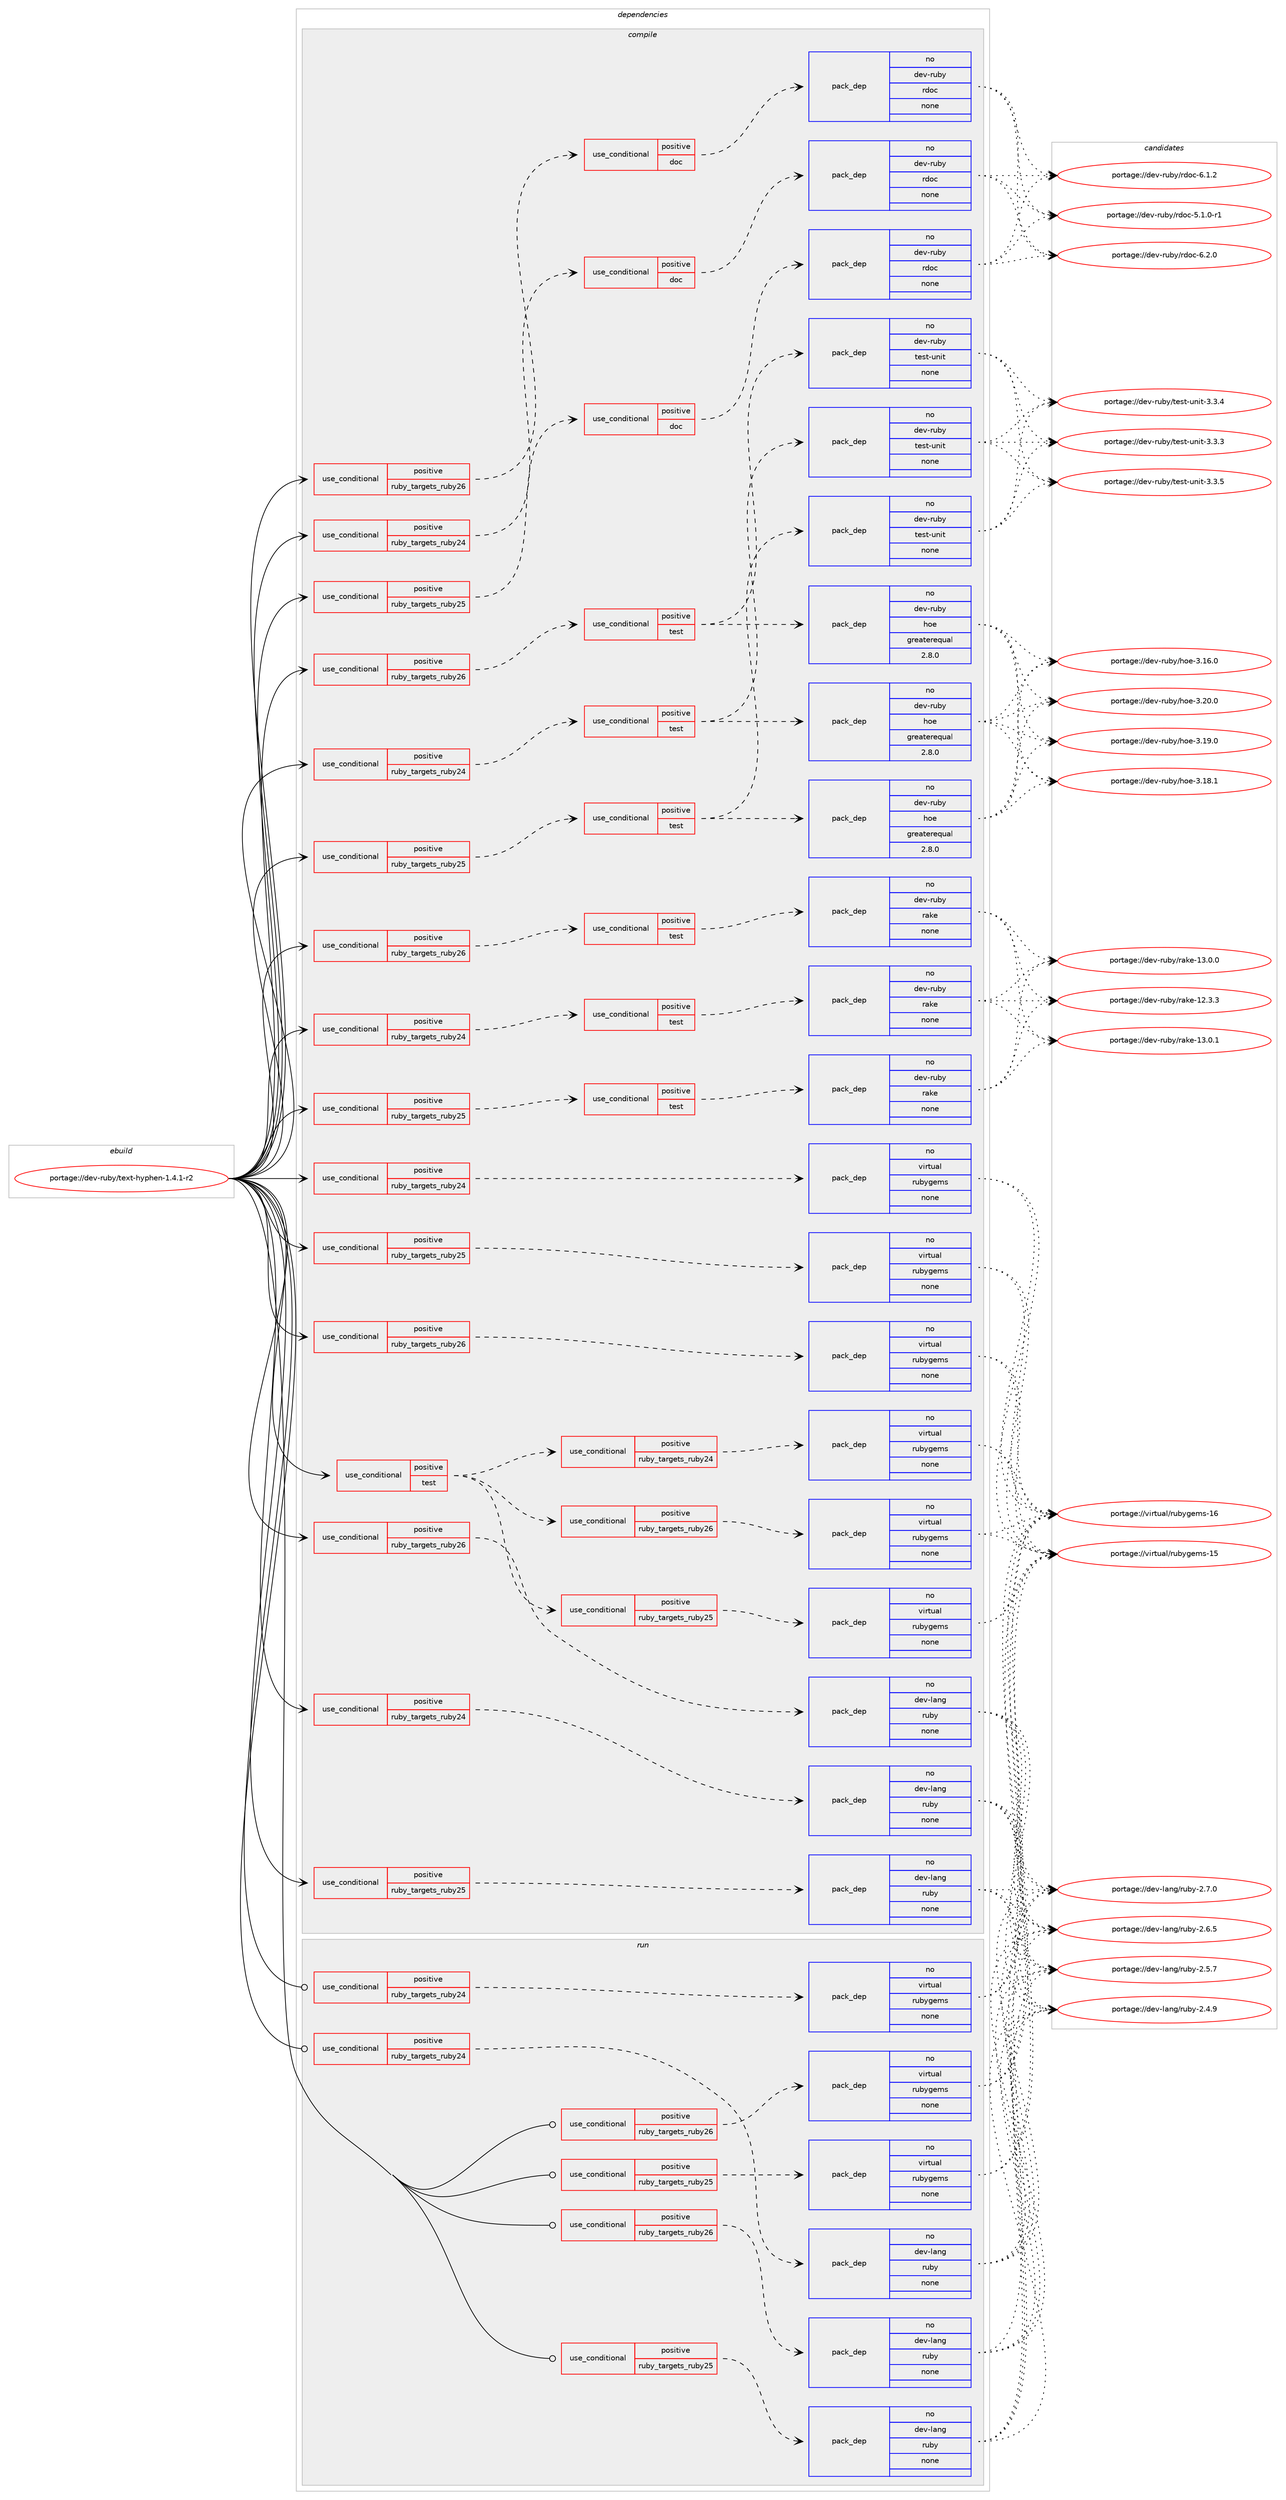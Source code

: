 digraph prolog {

# *************
# Graph options
# *************

newrank=true;
concentrate=true;
compound=true;
graph [rankdir=LR,fontname=Helvetica,fontsize=10,ranksep=1.5];#, ranksep=2.5, nodesep=0.2];
edge  [arrowhead=vee];
node  [fontname=Helvetica,fontsize=10];

# **********
# The ebuild
# **********

subgraph cluster_leftcol {
color=gray;
label=<<i>ebuild</i>>;
id [label="portage://dev-ruby/text-hyphen-1.4.1-r2", color=red, width=4, href="../dev-ruby/text-hyphen-1.4.1-r2.svg"];
}

# ****************
# The dependencies
# ****************

subgraph cluster_midcol {
color=gray;
label=<<i>dependencies</i>>;
subgraph cluster_compile {
fillcolor="#eeeeee";
style=filled;
label=<<i>compile</i>>;
subgraph cond66943 {
dependency315023 [label=<<TABLE BORDER="0" CELLBORDER="1" CELLSPACING="0" CELLPADDING="4"><TR><TD ROWSPAN="3" CELLPADDING="10">use_conditional</TD></TR><TR><TD>positive</TD></TR><TR><TD>ruby_targets_ruby24</TD></TR></TABLE>>, shape=none, color=red];
subgraph cond66944 {
dependency315024 [label=<<TABLE BORDER="0" CELLBORDER="1" CELLSPACING="0" CELLPADDING="4"><TR><TD ROWSPAN="3" CELLPADDING="10">use_conditional</TD></TR><TR><TD>positive</TD></TR><TR><TD>doc</TD></TR></TABLE>>, shape=none, color=red];
subgraph pack243349 {
dependency315025 [label=<<TABLE BORDER="0" CELLBORDER="1" CELLSPACING="0" CELLPADDING="4" WIDTH="220"><TR><TD ROWSPAN="6" CELLPADDING="30">pack_dep</TD></TR><TR><TD WIDTH="110">no</TD></TR><TR><TD>dev-ruby</TD></TR><TR><TD>rdoc</TD></TR><TR><TD>none</TD></TR><TR><TD></TD></TR></TABLE>>, shape=none, color=blue];
}
dependency315024:e -> dependency315025:w [weight=20,style="dashed",arrowhead="vee"];
}
dependency315023:e -> dependency315024:w [weight=20,style="dashed",arrowhead="vee"];
}
id:e -> dependency315023:w [weight=20,style="solid",arrowhead="vee"];
subgraph cond66945 {
dependency315026 [label=<<TABLE BORDER="0" CELLBORDER="1" CELLSPACING="0" CELLPADDING="4"><TR><TD ROWSPAN="3" CELLPADDING="10">use_conditional</TD></TR><TR><TD>positive</TD></TR><TR><TD>ruby_targets_ruby24</TD></TR></TABLE>>, shape=none, color=red];
subgraph cond66946 {
dependency315027 [label=<<TABLE BORDER="0" CELLBORDER="1" CELLSPACING="0" CELLPADDING="4"><TR><TD ROWSPAN="3" CELLPADDING="10">use_conditional</TD></TR><TR><TD>positive</TD></TR><TR><TD>test</TD></TR></TABLE>>, shape=none, color=red];
subgraph pack243350 {
dependency315028 [label=<<TABLE BORDER="0" CELLBORDER="1" CELLSPACING="0" CELLPADDING="4" WIDTH="220"><TR><TD ROWSPAN="6" CELLPADDING="30">pack_dep</TD></TR><TR><TD WIDTH="110">no</TD></TR><TR><TD>dev-ruby</TD></TR><TR><TD>hoe</TD></TR><TR><TD>greaterequal</TD></TR><TR><TD>2.8.0</TD></TR></TABLE>>, shape=none, color=blue];
}
dependency315027:e -> dependency315028:w [weight=20,style="dashed",arrowhead="vee"];
subgraph pack243351 {
dependency315029 [label=<<TABLE BORDER="0" CELLBORDER="1" CELLSPACING="0" CELLPADDING="4" WIDTH="220"><TR><TD ROWSPAN="6" CELLPADDING="30">pack_dep</TD></TR><TR><TD WIDTH="110">no</TD></TR><TR><TD>dev-ruby</TD></TR><TR><TD>test-unit</TD></TR><TR><TD>none</TD></TR><TR><TD></TD></TR></TABLE>>, shape=none, color=blue];
}
dependency315027:e -> dependency315029:w [weight=20,style="dashed",arrowhead="vee"];
}
dependency315026:e -> dependency315027:w [weight=20,style="dashed",arrowhead="vee"];
}
id:e -> dependency315026:w [weight=20,style="solid",arrowhead="vee"];
subgraph cond66947 {
dependency315030 [label=<<TABLE BORDER="0" CELLBORDER="1" CELLSPACING="0" CELLPADDING="4"><TR><TD ROWSPAN="3" CELLPADDING="10">use_conditional</TD></TR><TR><TD>positive</TD></TR><TR><TD>ruby_targets_ruby24</TD></TR></TABLE>>, shape=none, color=red];
subgraph cond66948 {
dependency315031 [label=<<TABLE BORDER="0" CELLBORDER="1" CELLSPACING="0" CELLPADDING="4"><TR><TD ROWSPAN="3" CELLPADDING="10">use_conditional</TD></TR><TR><TD>positive</TD></TR><TR><TD>test</TD></TR></TABLE>>, shape=none, color=red];
subgraph pack243352 {
dependency315032 [label=<<TABLE BORDER="0" CELLBORDER="1" CELLSPACING="0" CELLPADDING="4" WIDTH="220"><TR><TD ROWSPAN="6" CELLPADDING="30">pack_dep</TD></TR><TR><TD WIDTH="110">no</TD></TR><TR><TD>dev-ruby</TD></TR><TR><TD>rake</TD></TR><TR><TD>none</TD></TR><TR><TD></TD></TR></TABLE>>, shape=none, color=blue];
}
dependency315031:e -> dependency315032:w [weight=20,style="dashed",arrowhead="vee"];
}
dependency315030:e -> dependency315031:w [weight=20,style="dashed",arrowhead="vee"];
}
id:e -> dependency315030:w [weight=20,style="solid",arrowhead="vee"];
subgraph cond66949 {
dependency315033 [label=<<TABLE BORDER="0" CELLBORDER="1" CELLSPACING="0" CELLPADDING="4"><TR><TD ROWSPAN="3" CELLPADDING="10">use_conditional</TD></TR><TR><TD>positive</TD></TR><TR><TD>ruby_targets_ruby24</TD></TR></TABLE>>, shape=none, color=red];
subgraph pack243353 {
dependency315034 [label=<<TABLE BORDER="0" CELLBORDER="1" CELLSPACING="0" CELLPADDING="4" WIDTH="220"><TR><TD ROWSPAN="6" CELLPADDING="30">pack_dep</TD></TR><TR><TD WIDTH="110">no</TD></TR><TR><TD>dev-lang</TD></TR><TR><TD>ruby</TD></TR><TR><TD>none</TD></TR><TR><TD></TD></TR></TABLE>>, shape=none, color=blue];
}
dependency315033:e -> dependency315034:w [weight=20,style="dashed",arrowhead="vee"];
}
id:e -> dependency315033:w [weight=20,style="solid",arrowhead="vee"];
subgraph cond66950 {
dependency315035 [label=<<TABLE BORDER="0" CELLBORDER="1" CELLSPACING="0" CELLPADDING="4"><TR><TD ROWSPAN="3" CELLPADDING="10">use_conditional</TD></TR><TR><TD>positive</TD></TR><TR><TD>ruby_targets_ruby24</TD></TR></TABLE>>, shape=none, color=red];
subgraph pack243354 {
dependency315036 [label=<<TABLE BORDER="0" CELLBORDER="1" CELLSPACING="0" CELLPADDING="4" WIDTH="220"><TR><TD ROWSPAN="6" CELLPADDING="30">pack_dep</TD></TR><TR><TD WIDTH="110">no</TD></TR><TR><TD>virtual</TD></TR><TR><TD>rubygems</TD></TR><TR><TD>none</TD></TR><TR><TD></TD></TR></TABLE>>, shape=none, color=blue];
}
dependency315035:e -> dependency315036:w [weight=20,style="dashed",arrowhead="vee"];
}
id:e -> dependency315035:w [weight=20,style="solid",arrowhead="vee"];
subgraph cond66951 {
dependency315037 [label=<<TABLE BORDER="0" CELLBORDER="1" CELLSPACING="0" CELLPADDING="4"><TR><TD ROWSPAN="3" CELLPADDING="10">use_conditional</TD></TR><TR><TD>positive</TD></TR><TR><TD>ruby_targets_ruby25</TD></TR></TABLE>>, shape=none, color=red];
subgraph cond66952 {
dependency315038 [label=<<TABLE BORDER="0" CELLBORDER="1" CELLSPACING="0" CELLPADDING="4"><TR><TD ROWSPAN="3" CELLPADDING="10">use_conditional</TD></TR><TR><TD>positive</TD></TR><TR><TD>doc</TD></TR></TABLE>>, shape=none, color=red];
subgraph pack243355 {
dependency315039 [label=<<TABLE BORDER="0" CELLBORDER="1" CELLSPACING="0" CELLPADDING="4" WIDTH="220"><TR><TD ROWSPAN="6" CELLPADDING="30">pack_dep</TD></TR><TR><TD WIDTH="110">no</TD></TR><TR><TD>dev-ruby</TD></TR><TR><TD>rdoc</TD></TR><TR><TD>none</TD></TR><TR><TD></TD></TR></TABLE>>, shape=none, color=blue];
}
dependency315038:e -> dependency315039:w [weight=20,style="dashed",arrowhead="vee"];
}
dependency315037:e -> dependency315038:w [weight=20,style="dashed",arrowhead="vee"];
}
id:e -> dependency315037:w [weight=20,style="solid",arrowhead="vee"];
subgraph cond66953 {
dependency315040 [label=<<TABLE BORDER="0" CELLBORDER="1" CELLSPACING="0" CELLPADDING="4"><TR><TD ROWSPAN="3" CELLPADDING="10">use_conditional</TD></TR><TR><TD>positive</TD></TR><TR><TD>ruby_targets_ruby25</TD></TR></TABLE>>, shape=none, color=red];
subgraph cond66954 {
dependency315041 [label=<<TABLE BORDER="0" CELLBORDER="1" CELLSPACING="0" CELLPADDING="4"><TR><TD ROWSPAN="3" CELLPADDING="10">use_conditional</TD></TR><TR><TD>positive</TD></TR><TR><TD>test</TD></TR></TABLE>>, shape=none, color=red];
subgraph pack243356 {
dependency315042 [label=<<TABLE BORDER="0" CELLBORDER="1" CELLSPACING="0" CELLPADDING="4" WIDTH="220"><TR><TD ROWSPAN="6" CELLPADDING="30">pack_dep</TD></TR><TR><TD WIDTH="110">no</TD></TR><TR><TD>dev-ruby</TD></TR><TR><TD>hoe</TD></TR><TR><TD>greaterequal</TD></TR><TR><TD>2.8.0</TD></TR></TABLE>>, shape=none, color=blue];
}
dependency315041:e -> dependency315042:w [weight=20,style="dashed",arrowhead="vee"];
subgraph pack243357 {
dependency315043 [label=<<TABLE BORDER="0" CELLBORDER="1" CELLSPACING="0" CELLPADDING="4" WIDTH="220"><TR><TD ROWSPAN="6" CELLPADDING="30">pack_dep</TD></TR><TR><TD WIDTH="110">no</TD></TR><TR><TD>dev-ruby</TD></TR><TR><TD>test-unit</TD></TR><TR><TD>none</TD></TR><TR><TD></TD></TR></TABLE>>, shape=none, color=blue];
}
dependency315041:e -> dependency315043:w [weight=20,style="dashed",arrowhead="vee"];
}
dependency315040:e -> dependency315041:w [weight=20,style="dashed",arrowhead="vee"];
}
id:e -> dependency315040:w [weight=20,style="solid",arrowhead="vee"];
subgraph cond66955 {
dependency315044 [label=<<TABLE BORDER="0" CELLBORDER="1" CELLSPACING="0" CELLPADDING="4"><TR><TD ROWSPAN="3" CELLPADDING="10">use_conditional</TD></TR><TR><TD>positive</TD></TR><TR><TD>ruby_targets_ruby25</TD></TR></TABLE>>, shape=none, color=red];
subgraph cond66956 {
dependency315045 [label=<<TABLE BORDER="0" CELLBORDER="1" CELLSPACING="0" CELLPADDING="4"><TR><TD ROWSPAN="3" CELLPADDING="10">use_conditional</TD></TR><TR><TD>positive</TD></TR><TR><TD>test</TD></TR></TABLE>>, shape=none, color=red];
subgraph pack243358 {
dependency315046 [label=<<TABLE BORDER="0" CELLBORDER="1" CELLSPACING="0" CELLPADDING="4" WIDTH="220"><TR><TD ROWSPAN="6" CELLPADDING="30">pack_dep</TD></TR><TR><TD WIDTH="110">no</TD></TR><TR><TD>dev-ruby</TD></TR><TR><TD>rake</TD></TR><TR><TD>none</TD></TR><TR><TD></TD></TR></TABLE>>, shape=none, color=blue];
}
dependency315045:e -> dependency315046:w [weight=20,style="dashed",arrowhead="vee"];
}
dependency315044:e -> dependency315045:w [weight=20,style="dashed",arrowhead="vee"];
}
id:e -> dependency315044:w [weight=20,style="solid",arrowhead="vee"];
subgraph cond66957 {
dependency315047 [label=<<TABLE BORDER="0" CELLBORDER="1" CELLSPACING="0" CELLPADDING="4"><TR><TD ROWSPAN="3" CELLPADDING="10">use_conditional</TD></TR><TR><TD>positive</TD></TR><TR><TD>ruby_targets_ruby25</TD></TR></TABLE>>, shape=none, color=red];
subgraph pack243359 {
dependency315048 [label=<<TABLE BORDER="0" CELLBORDER="1" CELLSPACING="0" CELLPADDING="4" WIDTH="220"><TR><TD ROWSPAN="6" CELLPADDING="30">pack_dep</TD></TR><TR><TD WIDTH="110">no</TD></TR><TR><TD>dev-lang</TD></TR><TR><TD>ruby</TD></TR><TR><TD>none</TD></TR><TR><TD></TD></TR></TABLE>>, shape=none, color=blue];
}
dependency315047:e -> dependency315048:w [weight=20,style="dashed",arrowhead="vee"];
}
id:e -> dependency315047:w [weight=20,style="solid",arrowhead="vee"];
subgraph cond66958 {
dependency315049 [label=<<TABLE BORDER="0" CELLBORDER="1" CELLSPACING="0" CELLPADDING="4"><TR><TD ROWSPAN="3" CELLPADDING="10">use_conditional</TD></TR><TR><TD>positive</TD></TR><TR><TD>ruby_targets_ruby25</TD></TR></TABLE>>, shape=none, color=red];
subgraph pack243360 {
dependency315050 [label=<<TABLE BORDER="0" CELLBORDER="1" CELLSPACING="0" CELLPADDING="4" WIDTH="220"><TR><TD ROWSPAN="6" CELLPADDING="30">pack_dep</TD></TR><TR><TD WIDTH="110">no</TD></TR><TR><TD>virtual</TD></TR><TR><TD>rubygems</TD></TR><TR><TD>none</TD></TR><TR><TD></TD></TR></TABLE>>, shape=none, color=blue];
}
dependency315049:e -> dependency315050:w [weight=20,style="dashed",arrowhead="vee"];
}
id:e -> dependency315049:w [weight=20,style="solid",arrowhead="vee"];
subgraph cond66959 {
dependency315051 [label=<<TABLE BORDER="0" CELLBORDER="1" CELLSPACING="0" CELLPADDING="4"><TR><TD ROWSPAN="3" CELLPADDING="10">use_conditional</TD></TR><TR><TD>positive</TD></TR><TR><TD>ruby_targets_ruby26</TD></TR></TABLE>>, shape=none, color=red];
subgraph cond66960 {
dependency315052 [label=<<TABLE BORDER="0" CELLBORDER="1" CELLSPACING="0" CELLPADDING="4"><TR><TD ROWSPAN="3" CELLPADDING="10">use_conditional</TD></TR><TR><TD>positive</TD></TR><TR><TD>doc</TD></TR></TABLE>>, shape=none, color=red];
subgraph pack243361 {
dependency315053 [label=<<TABLE BORDER="0" CELLBORDER="1" CELLSPACING="0" CELLPADDING="4" WIDTH="220"><TR><TD ROWSPAN="6" CELLPADDING="30">pack_dep</TD></TR><TR><TD WIDTH="110">no</TD></TR><TR><TD>dev-ruby</TD></TR><TR><TD>rdoc</TD></TR><TR><TD>none</TD></TR><TR><TD></TD></TR></TABLE>>, shape=none, color=blue];
}
dependency315052:e -> dependency315053:w [weight=20,style="dashed",arrowhead="vee"];
}
dependency315051:e -> dependency315052:w [weight=20,style="dashed",arrowhead="vee"];
}
id:e -> dependency315051:w [weight=20,style="solid",arrowhead="vee"];
subgraph cond66961 {
dependency315054 [label=<<TABLE BORDER="0" CELLBORDER="1" CELLSPACING="0" CELLPADDING="4"><TR><TD ROWSPAN="3" CELLPADDING="10">use_conditional</TD></TR><TR><TD>positive</TD></TR><TR><TD>ruby_targets_ruby26</TD></TR></TABLE>>, shape=none, color=red];
subgraph cond66962 {
dependency315055 [label=<<TABLE BORDER="0" CELLBORDER="1" CELLSPACING="0" CELLPADDING="4"><TR><TD ROWSPAN="3" CELLPADDING="10">use_conditional</TD></TR><TR><TD>positive</TD></TR><TR><TD>test</TD></TR></TABLE>>, shape=none, color=red];
subgraph pack243362 {
dependency315056 [label=<<TABLE BORDER="0" CELLBORDER="1" CELLSPACING="0" CELLPADDING="4" WIDTH="220"><TR><TD ROWSPAN="6" CELLPADDING="30">pack_dep</TD></TR><TR><TD WIDTH="110">no</TD></TR><TR><TD>dev-ruby</TD></TR><TR><TD>hoe</TD></TR><TR><TD>greaterequal</TD></TR><TR><TD>2.8.0</TD></TR></TABLE>>, shape=none, color=blue];
}
dependency315055:e -> dependency315056:w [weight=20,style="dashed",arrowhead="vee"];
subgraph pack243363 {
dependency315057 [label=<<TABLE BORDER="0" CELLBORDER="1" CELLSPACING="0" CELLPADDING="4" WIDTH="220"><TR><TD ROWSPAN="6" CELLPADDING="30">pack_dep</TD></TR><TR><TD WIDTH="110">no</TD></TR><TR><TD>dev-ruby</TD></TR><TR><TD>test-unit</TD></TR><TR><TD>none</TD></TR><TR><TD></TD></TR></TABLE>>, shape=none, color=blue];
}
dependency315055:e -> dependency315057:w [weight=20,style="dashed",arrowhead="vee"];
}
dependency315054:e -> dependency315055:w [weight=20,style="dashed",arrowhead="vee"];
}
id:e -> dependency315054:w [weight=20,style="solid",arrowhead="vee"];
subgraph cond66963 {
dependency315058 [label=<<TABLE BORDER="0" CELLBORDER="1" CELLSPACING="0" CELLPADDING="4"><TR><TD ROWSPAN="3" CELLPADDING="10">use_conditional</TD></TR><TR><TD>positive</TD></TR><TR><TD>ruby_targets_ruby26</TD></TR></TABLE>>, shape=none, color=red];
subgraph cond66964 {
dependency315059 [label=<<TABLE BORDER="0" CELLBORDER="1" CELLSPACING="0" CELLPADDING="4"><TR><TD ROWSPAN="3" CELLPADDING="10">use_conditional</TD></TR><TR><TD>positive</TD></TR><TR><TD>test</TD></TR></TABLE>>, shape=none, color=red];
subgraph pack243364 {
dependency315060 [label=<<TABLE BORDER="0" CELLBORDER="1" CELLSPACING="0" CELLPADDING="4" WIDTH="220"><TR><TD ROWSPAN="6" CELLPADDING="30">pack_dep</TD></TR><TR><TD WIDTH="110">no</TD></TR><TR><TD>dev-ruby</TD></TR><TR><TD>rake</TD></TR><TR><TD>none</TD></TR><TR><TD></TD></TR></TABLE>>, shape=none, color=blue];
}
dependency315059:e -> dependency315060:w [weight=20,style="dashed",arrowhead="vee"];
}
dependency315058:e -> dependency315059:w [weight=20,style="dashed",arrowhead="vee"];
}
id:e -> dependency315058:w [weight=20,style="solid",arrowhead="vee"];
subgraph cond66965 {
dependency315061 [label=<<TABLE BORDER="0" CELLBORDER="1" CELLSPACING="0" CELLPADDING="4"><TR><TD ROWSPAN="3" CELLPADDING="10">use_conditional</TD></TR><TR><TD>positive</TD></TR><TR><TD>ruby_targets_ruby26</TD></TR></TABLE>>, shape=none, color=red];
subgraph pack243365 {
dependency315062 [label=<<TABLE BORDER="0" CELLBORDER="1" CELLSPACING="0" CELLPADDING="4" WIDTH="220"><TR><TD ROWSPAN="6" CELLPADDING="30">pack_dep</TD></TR><TR><TD WIDTH="110">no</TD></TR><TR><TD>dev-lang</TD></TR><TR><TD>ruby</TD></TR><TR><TD>none</TD></TR><TR><TD></TD></TR></TABLE>>, shape=none, color=blue];
}
dependency315061:e -> dependency315062:w [weight=20,style="dashed",arrowhead="vee"];
}
id:e -> dependency315061:w [weight=20,style="solid",arrowhead="vee"];
subgraph cond66966 {
dependency315063 [label=<<TABLE BORDER="0" CELLBORDER="1" CELLSPACING="0" CELLPADDING="4"><TR><TD ROWSPAN="3" CELLPADDING="10">use_conditional</TD></TR><TR><TD>positive</TD></TR><TR><TD>ruby_targets_ruby26</TD></TR></TABLE>>, shape=none, color=red];
subgraph pack243366 {
dependency315064 [label=<<TABLE BORDER="0" CELLBORDER="1" CELLSPACING="0" CELLPADDING="4" WIDTH="220"><TR><TD ROWSPAN="6" CELLPADDING="30">pack_dep</TD></TR><TR><TD WIDTH="110">no</TD></TR><TR><TD>virtual</TD></TR><TR><TD>rubygems</TD></TR><TR><TD>none</TD></TR><TR><TD></TD></TR></TABLE>>, shape=none, color=blue];
}
dependency315063:e -> dependency315064:w [weight=20,style="dashed",arrowhead="vee"];
}
id:e -> dependency315063:w [weight=20,style="solid",arrowhead="vee"];
subgraph cond66967 {
dependency315065 [label=<<TABLE BORDER="0" CELLBORDER="1" CELLSPACING="0" CELLPADDING="4"><TR><TD ROWSPAN="3" CELLPADDING="10">use_conditional</TD></TR><TR><TD>positive</TD></TR><TR><TD>test</TD></TR></TABLE>>, shape=none, color=red];
subgraph cond66968 {
dependency315066 [label=<<TABLE BORDER="0" CELLBORDER="1" CELLSPACING="0" CELLPADDING="4"><TR><TD ROWSPAN="3" CELLPADDING="10">use_conditional</TD></TR><TR><TD>positive</TD></TR><TR><TD>ruby_targets_ruby24</TD></TR></TABLE>>, shape=none, color=red];
subgraph pack243367 {
dependency315067 [label=<<TABLE BORDER="0" CELLBORDER="1" CELLSPACING="0" CELLPADDING="4" WIDTH="220"><TR><TD ROWSPAN="6" CELLPADDING="30">pack_dep</TD></TR><TR><TD WIDTH="110">no</TD></TR><TR><TD>virtual</TD></TR><TR><TD>rubygems</TD></TR><TR><TD>none</TD></TR><TR><TD></TD></TR></TABLE>>, shape=none, color=blue];
}
dependency315066:e -> dependency315067:w [weight=20,style="dashed",arrowhead="vee"];
}
dependency315065:e -> dependency315066:w [weight=20,style="dashed",arrowhead="vee"];
subgraph cond66969 {
dependency315068 [label=<<TABLE BORDER="0" CELLBORDER="1" CELLSPACING="0" CELLPADDING="4"><TR><TD ROWSPAN="3" CELLPADDING="10">use_conditional</TD></TR><TR><TD>positive</TD></TR><TR><TD>ruby_targets_ruby25</TD></TR></TABLE>>, shape=none, color=red];
subgraph pack243368 {
dependency315069 [label=<<TABLE BORDER="0" CELLBORDER="1" CELLSPACING="0" CELLPADDING="4" WIDTH="220"><TR><TD ROWSPAN="6" CELLPADDING="30">pack_dep</TD></TR><TR><TD WIDTH="110">no</TD></TR><TR><TD>virtual</TD></TR><TR><TD>rubygems</TD></TR><TR><TD>none</TD></TR><TR><TD></TD></TR></TABLE>>, shape=none, color=blue];
}
dependency315068:e -> dependency315069:w [weight=20,style="dashed",arrowhead="vee"];
}
dependency315065:e -> dependency315068:w [weight=20,style="dashed",arrowhead="vee"];
subgraph cond66970 {
dependency315070 [label=<<TABLE BORDER="0" CELLBORDER="1" CELLSPACING="0" CELLPADDING="4"><TR><TD ROWSPAN="3" CELLPADDING="10">use_conditional</TD></TR><TR><TD>positive</TD></TR><TR><TD>ruby_targets_ruby26</TD></TR></TABLE>>, shape=none, color=red];
subgraph pack243369 {
dependency315071 [label=<<TABLE BORDER="0" CELLBORDER="1" CELLSPACING="0" CELLPADDING="4" WIDTH="220"><TR><TD ROWSPAN="6" CELLPADDING="30">pack_dep</TD></TR><TR><TD WIDTH="110">no</TD></TR><TR><TD>virtual</TD></TR><TR><TD>rubygems</TD></TR><TR><TD>none</TD></TR><TR><TD></TD></TR></TABLE>>, shape=none, color=blue];
}
dependency315070:e -> dependency315071:w [weight=20,style="dashed",arrowhead="vee"];
}
dependency315065:e -> dependency315070:w [weight=20,style="dashed",arrowhead="vee"];
}
id:e -> dependency315065:w [weight=20,style="solid",arrowhead="vee"];
}
subgraph cluster_compileandrun {
fillcolor="#eeeeee";
style=filled;
label=<<i>compile and run</i>>;
}
subgraph cluster_run {
fillcolor="#eeeeee";
style=filled;
label=<<i>run</i>>;
subgraph cond66971 {
dependency315072 [label=<<TABLE BORDER="0" CELLBORDER="1" CELLSPACING="0" CELLPADDING="4"><TR><TD ROWSPAN="3" CELLPADDING="10">use_conditional</TD></TR><TR><TD>positive</TD></TR><TR><TD>ruby_targets_ruby24</TD></TR></TABLE>>, shape=none, color=red];
subgraph pack243370 {
dependency315073 [label=<<TABLE BORDER="0" CELLBORDER="1" CELLSPACING="0" CELLPADDING="4" WIDTH="220"><TR><TD ROWSPAN="6" CELLPADDING="30">pack_dep</TD></TR><TR><TD WIDTH="110">no</TD></TR><TR><TD>dev-lang</TD></TR><TR><TD>ruby</TD></TR><TR><TD>none</TD></TR><TR><TD></TD></TR></TABLE>>, shape=none, color=blue];
}
dependency315072:e -> dependency315073:w [weight=20,style="dashed",arrowhead="vee"];
}
id:e -> dependency315072:w [weight=20,style="solid",arrowhead="odot"];
subgraph cond66972 {
dependency315074 [label=<<TABLE BORDER="0" CELLBORDER="1" CELLSPACING="0" CELLPADDING="4"><TR><TD ROWSPAN="3" CELLPADDING="10">use_conditional</TD></TR><TR><TD>positive</TD></TR><TR><TD>ruby_targets_ruby24</TD></TR></TABLE>>, shape=none, color=red];
subgraph pack243371 {
dependency315075 [label=<<TABLE BORDER="0" CELLBORDER="1" CELLSPACING="0" CELLPADDING="4" WIDTH="220"><TR><TD ROWSPAN="6" CELLPADDING="30">pack_dep</TD></TR><TR><TD WIDTH="110">no</TD></TR><TR><TD>virtual</TD></TR><TR><TD>rubygems</TD></TR><TR><TD>none</TD></TR><TR><TD></TD></TR></TABLE>>, shape=none, color=blue];
}
dependency315074:e -> dependency315075:w [weight=20,style="dashed",arrowhead="vee"];
}
id:e -> dependency315074:w [weight=20,style="solid",arrowhead="odot"];
subgraph cond66973 {
dependency315076 [label=<<TABLE BORDER="0" CELLBORDER="1" CELLSPACING="0" CELLPADDING="4"><TR><TD ROWSPAN="3" CELLPADDING="10">use_conditional</TD></TR><TR><TD>positive</TD></TR><TR><TD>ruby_targets_ruby25</TD></TR></TABLE>>, shape=none, color=red];
subgraph pack243372 {
dependency315077 [label=<<TABLE BORDER="0" CELLBORDER="1" CELLSPACING="0" CELLPADDING="4" WIDTH="220"><TR><TD ROWSPAN="6" CELLPADDING="30">pack_dep</TD></TR><TR><TD WIDTH="110">no</TD></TR><TR><TD>dev-lang</TD></TR><TR><TD>ruby</TD></TR><TR><TD>none</TD></TR><TR><TD></TD></TR></TABLE>>, shape=none, color=blue];
}
dependency315076:e -> dependency315077:w [weight=20,style="dashed",arrowhead="vee"];
}
id:e -> dependency315076:w [weight=20,style="solid",arrowhead="odot"];
subgraph cond66974 {
dependency315078 [label=<<TABLE BORDER="0" CELLBORDER="1" CELLSPACING="0" CELLPADDING="4"><TR><TD ROWSPAN="3" CELLPADDING="10">use_conditional</TD></TR><TR><TD>positive</TD></TR><TR><TD>ruby_targets_ruby25</TD></TR></TABLE>>, shape=none, color=red];
subgraph pack243373 {
dependency315079 [label=<<TABLE BORDER="0" CELLBORDER="1" CELLSPACING="0" CELLPADDING="4" WIDTH="220"><TR><TD ROWSPAN="6" CELLPADDING="30">pack_dep</TD></TR><TR><TD WIDTH="110">no</TD></TR><TR><TD>virtual</TD></TR><TR><TD>rubygems</TD></TR><TR><TD>none</TD></TR><TR><TD></TD></TR></TABLE>>, shape=none, color=blue];
}
dependency315078:e -> dependency315079:w [weight=20,style="dashed",arrowhead="vee"];
}
id:e -> dependency315078:w [weight=20,style="solid",arrowhead="odot"];
subgraph cond66975 {
dependency315080 [label=<<TABLE BORDER="0" CELLBORDER="1" CELLSPACING="0" CELLPADDING="4"><TR><TD ROWSPAN="3" CELLPADDING="10">use_conditional</TD></TR><TR><TD>positive</TD></TR><TR><TD>ruby_targets_ruby26</TD></TR></TABLE>>, shape=none, color=red];
subgraph pack243374 {
dependency315081 [label=<<TABLE BORDER="0" CELLBORDER="1" CELLSPACING="0" CELLPADDING="4" WIDTH="220"><TR><TD ROWSPAN="6" CELLPADDING="30">pack_dep</TD></TR><TR><TD WIDTH="110">no</TD></TR><TR><TD>dev-lang</TD></TR><TR><TD>ruby</TD></TR><TR><TD>none</TD></TR><TR><TD></TD></TR></TABLE>>, shape=none, color=blue];
}
dependency315080:e -> dependency315081:w [weight=20,style="dashed",arrowhead="vee"];
}
id:e -> dependency315080:w [weight=20,style="solid",arrowhead="odot"];
subgraph cond66976 {
dependency315082 [label=<<TABLE BORDER="0" CELLBORDER="1" CELLSPACING="0" CELLPADDING="4"><TR><TD ROWSPAN="3" CELLPADDING="10">use_conditional</TD></TR><TR><TD>positive</TD></TR><TR><TD>ruby_targets_ruby26</TD></TR></TABLE>>, shape=none, color=red];
subgraph pack243375 {
dependency315083 [label=<<TABLE BORDER="0" CELLBORDER="1" CELLSPACING="0" CELLPADDING="4" WIDTH="220"><TR><TD ROWSPAN="6" CELLPADDING="30">pack_dep</TD></TR><TR><TD WIDTH="110">no</TD></TR><TR><TD>virtual</TD></TR><TR><TD>rubygems</TD></TR><TR><TD>none</TD></TR><TR><TD></TD></TR></TABLE>>, shape=none, color=blue];
}
dependency315082:e -> dependency315083:w [weight=20,style="dashed",arrowhead="vee"];
}
id:e -> dependency315082:w [weight=20,style="solid",arrowhead="odot"];
}
}

# **************
# The candidates
# **************

subgraph cluster_choices {
rank=same;
color=gray;
label=<<i>candidates</i>>;

subgraph choice243349 {
color=black;
nodesep=1;
choice10010111845114117981214711410011199455446504648 [label="portage://dev-ruby/rdoc-6.2.0", color=red, width=4,href="../dev-ruby/rdoc-6.2.0.svg"];
choice10010111845114117981214711410011199455446494650 [label="portage://dev-ruby/rdoc-6.1.2", color=red, width=4,href="../dev-ruby/rdoc-6.1.2.svg"];
choice100101118451141179812147114100111994553464946484511449 [label="portage://dev-ruby/rdoc-5.1.0-r1", color=red, width=4,href="../dev-ruby/rdoc-5.1.0-r1.svg"];
dependency315025:e -> choice10010111845114117981214711410011199455446504648:w [style=dotted,weight="100"];
dependency315025:e -> choice10010111845114117981214711410011199455446494650:w [style=dotted,weight="100"];
dependency315025:e -> choice100101118451141179812147114100111994553464946484511449:w [style=dotted,weight="100"];
}
subgraph choice243350 {
color=black;
nodesep=1;
choice10010111845114117981214710411110145514650484648 [label="portage://dev-ruby/hoe-3.20.0", color=red, width=4,href="../dev-ruby/hoe-3.20.0.svg"];
choice10010111845114117981214710411110145514649574648 [label="portage://dev-ruby/hoe-3.19.0", color=red, width=4,href="../dev-ruby/hoe-3.19.0.svg"];
choice10010111845114117981214710411110145514649564649 [label="portage://dev-ruby/hoe-3.18.1", color=red, width=4,href="../dev-ruby/hoe-3.18.1.svg"];
choice10010111845114117981214710411110145514649544648 [label="portage://dev-ruby/hoe-3.16.0", color=red, width=4,href="../dev-ruby/hoe-3.16.0.svg"];
dependency315028:e -> choice10010111845114117981214710411110145514650484648:w [style=dotted,weight="100"];
dependency315028:e -> choice10010111845114117981214710411110145514649574648:w [style=dotted,weight="100"];
dependency315028:e -> choice10010111845114117981214710411110145514649564649:w [style=dotted,weight="100"];
dependency315028:e -> choice10010111845114117981214710411110145514649544648:w [style=dotted,weight="100"];
}
subgraph choice243351 {
color=black;
nodesep=1;
choice10010111845114117981214711610111511645117110105116455146514653 [label="portage://dev-ruby/test-unit-3.3.5", color=red, width=4,href="../dev-ruby/test-unit-3.3.5.svg"];
choice10010111845114117981214711610111511645117110105116455146514652 [label="portage://dev-ruby/test-unit-3.3.4", color=red, width=4,href="../dev-ruby/test-unit-3.3.4.svg"];
choice10010111845114117981214711610111511645117110105116455146514651 [label="portage://dev-ruby/test-unit-3.3.3", color=red, width=4,href="../dev-ruby/test-unit-3.3.3.svg"];
dependency315029:e -> choice10010111845114117981214711610111511645117110105116455146514653:w [style=dotted,weight="100"];
dependency315029:e -> choice10010111845114117981214711610111511645117110105116455146514652:w [style=dotted,weight="100"];
dependency315029:e -> choice10010111845114117981214711610111511645117110105116455146514651:w [style=dotted,weight="100"];
}
subgraph choice243352 {
color=black;
nodesep=1;
choice1001011184511411798121471149710710145495146484649 [label="portage://dev-ruby/rake-13.0.1", color=red, width=4,href="../dev-ruby/rake-13.0.1.svg"];
choice1001011184511411798121471149710710145495146484648 [label="portage://dev-ruby/rake-13.0.0", color=red, width=4,href="../dev-ruby/rake-13.0.0.svg"];
choice1001011184511411798121471149710710145495046514651 [label="portage://dev-ruby/rake-12.3.3", color=red, width=4,href="../dev-ruby/rake-12.3.3.svg"];
dependency315032:e -> choice1001011184511411798121471149710710145495146484649:w [style=dotted,weight="100"];
dependency315032:e -> choice1001011184511411798121471149710710145495146484648:w [style=dotted,weight="100"];
dependency315032:e -> choice1001011184511411798121471149710710145495046514651:w [style=dotted,weight="100"];
}
subgraph choice243353 {
color=black;
nodesep=1;
choice10010111845108971101034711411798121455046554648 [label="portage://dev-lang/ruby-2.7.0", color=red, width=4,href="../dev-lang/ruby-2.7.0.svg"];
choice10010111845108971101034711411798121455046544653 [label="portage://dev-lang/ruby-2.6.5", color=red, width=4,href="../dev-lang/ruby-2.6.5.svg"];
choice10010111845108971101034711411798121455046534655 [label="portage://dev-lang/ruby-2.5.7", color=red, width=4,href="../dev-lang/ruby-2.5.7.svg"];
choice10010111845108971101034711411798121455046524657 [label="portage://dev-lang/ruby-2.4.9", color=red, width=4,href="../dev-lang/ruby-2.4.9.svg"];
dependency315034:e -> choice10010111845108971101034711411798121455046554648:w [style=dotted,weight="100"];
dependency315034:e -> choice10010111845108971101034711411798121455046544653:w [style=dotted,weight="100"];
dependency315034:e -> choice10010111845108971101034711411798121455046534655:w [style=dotted,weight="100"];
dependency315034:e -> choice10010111845108971101034711411798121455046524657:w [style=dotted,weight="100"];
}
subgraph choice243354 {
color=black;
nodesep=1;
choice118105114116117971084711411798121103101109115454954 [label="portage://virtual/rubygems-16", color=red, width=4,href="../virtual/rubygems-16.svg"];
choice118105114116117971084711411798121103101109115454953 [label="portage://virtual/rubygems-15", color=red, width=4,href="../virtual/rubygems-15.svg"];
dependency315036:e -> choice118105114116117971084711411798121103101109115454954:w [style=dotted,weight="100"];
dependency315036:e -> choice118105114116117971084711411798121103101109115454953:w [style=dotted,weight="100"];
}
subgraph choice243355 {
color=black;
nodesep=1;
choice10010111845114117981214711410011199455446504648 [label="portage://dev-ruby/rdoc-6.2.0", color=red, width=4,href="../dev-ruby/rdoc-6.2.0.svg"];
choice10010111845114117981214711410011199455446494650 [label="portage://dev-ruby/rdoc-6.1.2", color=red, width=4,href="../dev-ruby/rdoc-6.1.2.svg"];
choice100101118451141179812147114100111994553464946484511449 [label="portage://dev-ruby/rdoc-5.1.0-r1", color=red, width=4,href="../dev-ruby/rdoc-5.1.0-r1.svg"];
dependency315039:e -> choice10010111845114117981214711410011199455446504648:w [style=dotted,weight="100"];
dependency315039:e -> choice10010111845114117981214711410011199455446494650:w [style=dotted,weight="100"];
dependency315039:e -> choice100101118451141179812147114100111994553464946484511449:w [style=dotted,weight="100"];
}
subgraph choice243356 {
color=black;
nodesep=1;
choice10010111845114117981214710411110145514650484648 [label="portage://dev-ruby/hoe-3.20.0", color=red, width=4,href="../dev-ruby/hoe-3.20.0.svg"];
choice10010111845114117981214710411110145514649574648 [label="portage://dev-ruby/hoe-3.19.0", color=red, width=4,href="../dev-ruby/hoe-3.19.0.svg"];
choice10010111845114117981214710411110145514649564649 [label="portage://dev-ruby/hoe-3.18.1", color=red, width=4,href="../dev-ruby/hoe-3.18.1.svg"];
choice10010111845114117981214710411110145514649544648 [label="portage://dev-ruby/hoe-3.16.0", color=red, width=4,href="../dev-ruby/hoe-3.16.0.svg"];
dependency315042:e -> choice10010111845114117981214710411110145514650484648:w [style=dotted,weight="100"];
dependency315042:e -> choice10010111845114117981214710411110145514649574648:w [style=dotted,weight="100"];
dependency315042:e -> choice10010111845114117981214710411110145514649564649:w [style=dotted,weight="100"];
dependency315042:e -> choice10010111845114117981214710411110145514649544648:w [style=dotted,weight="100"];
}
subgraph choice243357 {
color=black;
nodesep=1;
choice10010111845114117981214711610111511645117110105116455146514653 [label="portage://dev-ruby/test-unit-3.3.5", color=red, width=4,href="../dev-ruby/test-unit-3.3.5.svg"];
choice10010111845114117981214711610111511645117110105116455146514652 [label="portage://dev-ruby/test-unit-3.3.4", color=red, width=4,href="../dev-ruby/test-unit-3.3.4.svg"];
choice10010111845114117981214711610111511645117110105116455146514651 [label="portage://dev-ruby/test-unit-3.3.3", color=red, width=4,href="../dev-ruby/test-unit-3.3.3.svg"];
dependency315043:e -> choice10010111845114117981214711610111511645117110105116455146514653:w [style=dotted,weight="100"];
dependency315043:e -> choice10010111845114117981214711610111511645117110105116455146514652:w [style=dotted,weight="100"];
dependency315043:e -> choice10010111845114117981214711610111511645117110105116455146514651:w [style=dotted,weight="100"];
}
subgraph choice243358 {
color=black;
nodesep=1;
choice1001011184511411798121471149710710145495146484649 [label="portage://dev-ruby/rake-13.0.1", color=red, width=4,href="../dev-ruby/rake-13.0.1.svg"];
choice1001011184511411798121471149710710145495146484648 [label="portage://dev-ruby/rake-13.0.0", color=red, width=4,href="../dev-ruby/rake-13.0.0.svg"];
choice1001011184511411798121471149710710145495046514651 [label="portage://dev-ruby/rake-12.3.3", color=red, width=4,href="../dev-ruby/rake-12.3.3.svg"];
dependency315046:e -> choice1001011184511411798121471149710710145495146484649:w [style=dotted,weight="100"];
dependency315046:e -> choice1001011184511411798121471149710710145495146484648:w [style=dotted,weight="100"];
dependency315046:e -> choice1001011184511411798121471149710710145495046514651:w [style=dotted,weight="100"];
}
subgraph choice243359 {
color=black;
nodesep=1;
choice10010111845108971101034711411798121455046554648 [label="portage://dev-lang/ruby-2.7.0", color=red, width=4,href="../dev-lang/ruby-2.7.0.svg"];
choice10010111845108971101034711411798121455046544653 [label="portage://dev-lang/ruby-2.6.5", color=red, width=4,href="../dev-lang/ruby-2.6.5.svg"];
choice10010111845108971101034711411798121455046534655 [label="portage://dev-lang/ruby-2.5.7", color=red, width=4,href="../dev-lang/ruby-2.5.7.svg"];
choice10010111845108971101034711411798121455046524657 [label="portage://dev-lang/ruby-2.4.9", color=red, width=4,href="../dev-lang/ruby-2.4.9.svg"];
dependency315048:e -> choice10010111845108971101034711411798121455046554648:w [style=dotted,weight="100"];
dependency315048:e -> choice10010111845108971101034711411798121455046544653:w [style=dotted,weight="100"];
dependency315048:e -> choice10010111845108971101034711411798121455046534655:w [style=dotted,weight="100"];
dependency315048:e -> choice10010111845108971101034711411798121455046524657:w [style=dotted,weight="100"];
}
subgraph choice243360 {
color=black;
nodesep=1;
choice118105114116117971084711411798121103101109115454954 [label="portage://virtual/rubygems-16", color=red, width=4,href="../virtual/rubygems-16.svg"];
choice118105114116117971084711411798121103101109115454953 [label="portage://virtual/rubygems-15", color=red, width=4,href="../virtual/rubygems-15.svg"];
dependency315050:e -> choice118105114116117971084711411798121103101109115454954:w [style=dotted,weight="100"];
dependency315050:e -> choice118105114116117971084711411798121103101109115454953:w [style=dotted,weight="100"];
}
subgraph choice243361 {
color=black;
nodesep=1;
choice10010111845114117981214711410011199455446504648 [label="portage://dev-ruby/rdoc-6.2.0", color=red, width=4,href="../dev-ruby/rdoc-6.2.0.svg"];
choice10010111845114117981214711410011199455446494650 [label="portage://dev-ruby/rdoc-6.1.2", color=red, width=4,href="../dev-ruby/rdoc-6.1.2.svg"];
choice100101118451141179812147114100111994553464946484511449 [label="portage://dev-ruby/rdoc-5.1.0-r1", color=red, width=4,href="../dev-ruby/rdoc-5.1.0-r1.svg"];
dependency315053:e -> choice10010111845114117981214711410011199455446504648:w [style=dotted,weight="100"];
dependency315053:e -> choice10010111845114117981214711410011199455446494650:w [style=dotted,weight="100"];
dependency315053:e -> choice100101118451141179812147114100111994553464946484511449:w [style=dotted,weight="100"];
}
subgraph choice243362 {
color=black;
nodesep=1;
choice10010111845114117981214710411110145514650484648 [label="portage://dev-ruby/hoe-3.20.0", color=red, width=4,href="../dev-ruby/hoe-3.20.0.svg"];
choice10010111845114117981214710411110145514649574648 [label="portage://dev-ruby/hoe-3.19.0", color=red, width=4,href="../dev-ruby/hoe-3.19.0.svg"];
choice10010111845114117981214710411110145514649564649 [label="portage://dev-ruby/hoe-3.18.1", color=red, width=4,href="../dev-ruby/hoe-3.18.1.svg"];
choice10010111845114117981214710411110145514649544648 [label="portage://dev-ruby/hoe-3.16.0", color=red, width=4,href="../dev-ruby/hoe-3.16.0.svg"];
dependency315056:e -> choice10010111845114117981214710411110145514650484648:w [style=dotted,weight="100"];
dependency315056:e -> choice10010111845114117981214710411110145514649574648:w [style=dotted,weight="100"];
dependency315056:e -> choice10010111845114117981214710411110145514649564649:w [style=dotted,weight="100"];
dependency315056:e -> choice10010111845114117981214710411110145514649544648:w [style=dotted,weight="100"];
}
subgraph choice243363 {
color=black;
nodesep=1;
choice10010111845114117981214711610111511645117110105116455146514653 [label="portage://dev-ruby/test-unit-3.3.5", color=red, width=4,href="../dev-ruby/test-unit-3.3.5.svg"];
choice10010111845114117981214711610111511645117110105116455146514652 [label="portage://dev-ruby/test-unit-3.3.4", color=red, width=4,href="../dev-ruby/test-unit-3.3.4.svg"];
choice10010111845114117981214711610111511645117110105116455146514651 [label="portage://dev-ruby/test-unit-3.3.3", color=red, width=4,href="../dev-ruby/test-unit-3.3.3.svg"];
dependency315057:e -> choice10010111845114117981214711610111511645117110105116455146514653:w [style=dotted,weight="100"];
dependency315057:e -> choice10010111845114117981214711610111511645117110105116455146514652:w [style=dotted,weight="100"];
dependency315057:e -> choice10010111845114117981214711610111511645117110105116455146514651:w [style=dotted,weight="100"];
}
subgraph choice243364 {
color=black;
nodesep=1;
choice1001011184511411798121471149710710145495146484649 [label="portage://dev-ruby/rake-13.0.1", color=red, width=4,href="../dev-ruby/rake-13.0.1.svg"];
choice1001011184511411798121471149710710145495146484648 [label="portage://dev-ruby/rake-13.0.0", color=red, width=4,href="../dev-ruby/rake-13.0.0.svg"];
choice1001011184511411798121471149710710145495046514651 [label="portage://dev-ruby/rake-12.3.3", color=red, width=4,href="../dev-ruby/rake-12.3.3.svg"];
dependency315060:e -> choice1001011184511411798121471149710710145495146484649:w [style=dotted,weight="100"];
dependency315060:e -> choice1001011184511411798121471149710710145495146484648:w [style=dotted,weight="100"];
dependency315060:e -> choice1001011184511411798121471149710710145495046514651:w [style=dotted,weight="100"];
}
subgraph choice243365 {
color=black;
nodesep=1;
choice10010111845108971101034711411798121455046554648 [label="portage://dev-lang/ruby-2.7.0", color=red, width=4,href="../dev-lang/ruby-2.7.0.svg"];
choice10010111845108971101034711411798121455046544653 [label="portage://dev-lang/ruby-2.6.5", color=red, width=4,href="../dev-lang/ruby-2.6.5.svg"];
choice10010111845108971101034711411798121455046534655 [label="portage://dev-lang/ruby-2.5.7", color=red, width=4,href="../dev-lang/ruby-2.5.7.svg"];
choice10010111845108971101034711411798121455046524657 [label="portage://dev-lang/ruby-2.4.9", color=red, width=4,href="../dev-lang/ruby-2.4.9.svg"];
dependency315062:e -> choice10010111845108971101034711411798121455046554648:w [style=dotted,weight="100"];
dependency315062:e -> choice10010111845108971101034711411798121455046544653:w [style=dotted,weight="100"];
dependency315062:e -> choice10010111845108971101034711411798121455046534655:w [style=dotted,weight="100"];
dependency315062:e -> choice10010111845108971101034711411798121455046524657:w [style=dotted,weight="100"];
}
subgraph choice243366 {
color=black;
nodesep=1;
choice118105114116117971084711411798121103101109115454954 [label="portage://virtual/rubygems-16", color=red, width=4,href="../virtual/rubygems-16.svg"];
choice118105114116117971084711411798121103101109115454953 [label="portage://virtual/rubygems-15", color=red, width=4,href="../virtual/rubygems-15.svg"];
dependency315064:e -> choice118105114116117971084711411798121103101109115454954:w [style=dotted,weight="100"];
dependency315064:e -> choice118105114116117971084711411798121103101109115454953:w [style=dotted,weight="100"];
}
subgraph choice243367 {
color=black;
nodesep=1;
choice118105114116117971084711411798121103101109115454954 [label="portage://virtual/rubygems-16", color=red, width=4,href="../virtual/rubygems-16.svg"];
choice118105114116117971084711411798121103101109115454953 [label="portage://virtual/rubygems-15", color=red, width=4,href="../virtual/rubygems-15.svg"];
dependency315067:e -> choice118105114116117971084711411798121103101109115454954:w [style=dotted,weight="100"];
dependency315067:e -> choice118105114116117971084711411798121103101109115454953:w [style=dotted,weight="100"];
}
subgraph choice243368 {
color=black;
nodesep=1;
choice118105114116117971084711411798121103101109115454954 [label="portage://virtual/rubygems-16", color=red, width=4,href="../virtual/rubygems-16.svg"];
choice118105114116117971084711411798121103101109115454953 [label="portage://virtual/rubygems-15", color=red, width=4,href="../virtual/rubygems-15.svg"];
dependency315069:e -> choice118105114116117971084711411798121103101109115454954:w [style=dotted,weight="100"];
dependency315069:e -> choice118105114116117971084711411798121103101109115454953:w [style=dotted,weight="100"];
}
subgraph choice243369 {
color=black;
nodesep=1;
choice118105114116117971084711411798121103101109115454954 [label="portage://virtual/rubygems-16", color=red, width=4,href="../virtual/rubygems-16.svg"];
choice118105114116117971084711411798121103101109115454953 [label="portage://virtual/rubygems-15", color=red, width=4,href="../virtual/rubygems-15.svg"];
dependency315071:e -> choice118105114116117971084711411798121103101109115454954:w [style=dotted,weight="100"];
dependency315071:e -> choice118105114116117971084711411798121103101109115454953:w [style=dotted,weight="100"];
}
subgraph choice243370 {
color=black;
nodesep=1;
choice10010111845108971101034711411798121455046554648 [label="portage://dev-lang/ruby-2.7.0", color=red, width=4,href="../dev-lang/ruby-2.7.0.svg"];
choice10010111845108971101034711411798121455046544653 [label="portage://dev-lang/ruby-2.6.5", color=red, width=4,href="../dev-lang/ruby-2.6.5.svg"];
choice10010111845108971101034711411798121455046534655 [label="portage://dev-lang/ruby-2.5.7", color=red, width=4,href="../dev-lang/ruby-2.5.7.svg"];
choice10010111845108971101034711411798121455046524657 [label="portage://dev-lang/ruby-2.4.9", color=red, width=4,href="../dev-lang/ruby-2.4.9.svg"];
dependency315073:e -> choice10010111845108971101034711411798121455046554648:w [style=dotted,weight="100"];
dependency315073:e -> choice10010111845108971101034711411798121455046544653:w [style=dotted,weight="100"];
dependency315073:e -> choice10010111845108971101034711411798121455046534655:w [style=dotted,weight="100"];
dependency315073:e -> choice10010111845108971101034711411798121455046524657:w [style=dotted,weight="100"];
}
subgraph choice243371 {
color=black;
nodesep=1;
choice118105114116117971084711411798121103101109115454954 [label="portage://virtual/rubygems-16", color=red, width=4,href="../virtual/rubygems-16.svg"];
choice118105114116117971084711411798121103101109115454953 [label="portage://virtual/rubygems-15", color=red, width=4,href="../virtual/rubygems-15.svg"];
dependency315075:e -> choice118105114116117971084711411798121103101109115454954:w [style=dotted,weight="100"];
dependency315075:e -> choice118105114116117971084711411798121103101109115454953:w [style=dotted,weight="100"];
}
subgraph choice243372 {
color=black;
nodesep=1;
choice10010111845108971101034711411798121455046554648 [label="portage://dev-lang/ruby-2.7.0", color=red, width=4,href="../dev-lang/ruby-2.7.0.svg"];
choice10010111845108971101034711411798121455046544653 [label="portage://dev-lang/ruby-2.6.5", color=red, width=4,href="../dev-lang/ruby-2.6.5.svg"];
choice10010111845108971101034711411798121455046534655 [label="portage://dev-lang/ruby-2.5.7", color=red, width=4,href="../dev-lang/ruby-2.5.7.svg"];
choice10010111845108971101034711411798121455046524657 [label="portage://dev-lang/ruby-2.4.9", color=red, width=4,href="../dev-lang/ruby-2.4.9.svg"];
dependency315077:e -> choice10010111845108971101034711411798121455046554648:w [style=dotted,weight="100"];
dependency315077:e -> choice10010111845108971101034711411798121455046544653:w [style=dotted,weight="100"];
dependency315077:e -> choice10010111845108971101034711411798121455046534655:w [style=dotted,weight="100"];
dependency315077:e -> choice10010111845108971101034711411798121455046524657:w [style=dotted,weight="100"];
}
subgraph choice243373 {
color=black;
nodesep=1;
choice118105114116117971084711411798121103101109115454954 [label="portage://virtual/rubygems-16", color=red, width=4,href="../virtual/rubygems-16.svg"];
choice118105114116117971084711411798121103101109115454953 [label="portage://virtual/rubygems-15", color=red, width=4,href="../virtual/rubygems-15.svg"];
dependency315079:e -> choice118105114116117971084711411798121103101109115454954:w [style=dotted,weight="100"];
dependency315079:e -> choice118105114116117971084711411798121103101109115454953:w [style=dotted,weight="100"];
}
subgraph choice243374 {
color=black;
nodesep=1;
choice10010111845108971101034711411798121455046554648 [label="portage://dev-lang/ruby-2.7.0", color=red, width=4,href="../dev-lang/ruby-2.7.0.svg"];
choice10010111845108971101034711411798121455046544653 [label="portage://dev-lang/ruby-2.6.5", color=red, width=4,href="../dev-lang/ruby-2.6.5.svg"];
choice10010111845108971101034711411798121455046534655 [label="portage://dev-lang/ruby-2.5.7", color=red, width=4,href="../dev-lang/ruby-2.5.7.svg"];
choice10010111845108971101034711411798121455046524657 [label="portage://dev-lang/ruby-2.4.9", color=red, width=4,href="../dev-lang/ruby-2.4.9.svg"];
dependency315081:e -> choice10010111845108971101034711411798121455046554648:w [style=dotted,weight="100"];
dependency315081:e -> choice10010111845108971101034711411798121455046544653:w [style=dotted,weight="100"];
dependency315081:e -> choice10010111845108971101034711411798121455046534655:w [style=dotted,weight="100"];
dependency315081:e -> choice10010111845108971101034711411798121455046524657:w [style=dotted,weight="100"];
}
subgraph choice243375 {
color=black;
nodesep=1;
choice118105114116117971084711411798121103101109115454954 [label="portage://virtual/rubygems-16", color=red, width=4,href="../virtual/rubygems-16.svg"];
choice118105114116117971084711411798121103101109115454953 [label="portage://virtual/rubygems-15", color=red, width=4,href="../virtual/rubygems-15.svg"];
dependency315083:e -> choice118105114116117971084711411798121103101109115454954:w [style=dotted,weight="100"];
dependency315083:e -> choice118105114116117971084711411798121103101109115454953:w [style=dotted,weight="100"];
}
}

}
